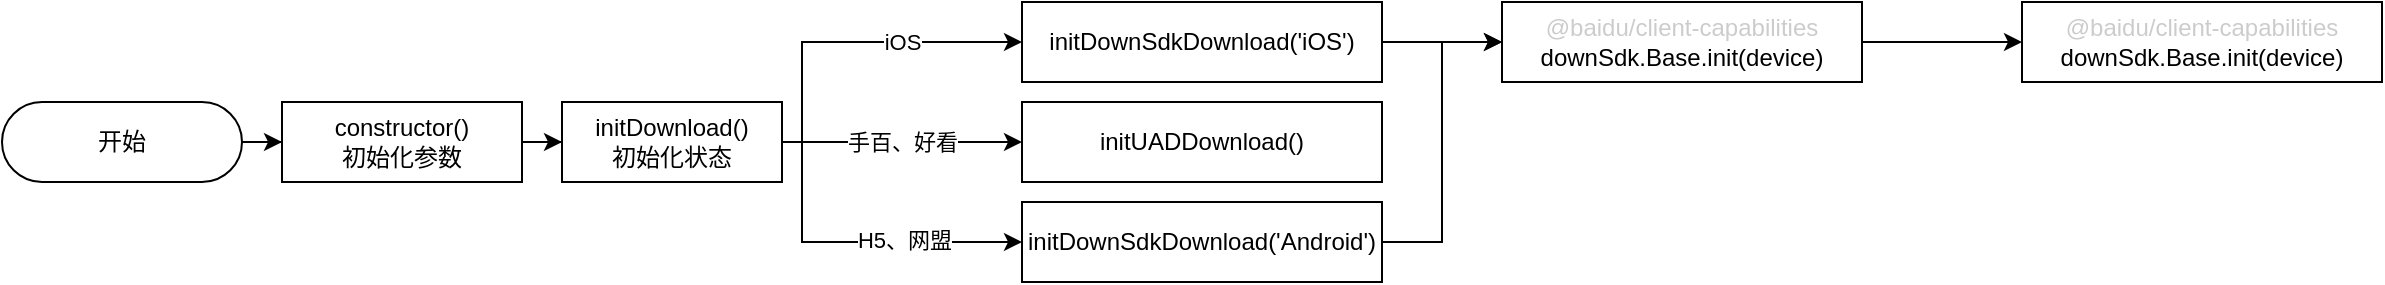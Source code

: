 <mxfile version="14.5.1" type="github">
  <diagram id="csZdatbT-MLVtHTUtJWY" name="第 1 页">
    <mxGraphModel dx="898" dy="623" grid="1" gridSize="10" guides="1" tooltips="1" connect="1" arrows="1" fold="1" page="1" pageScale="1" pageWidth="1169" pageHeight="827" math="0" shadow="0">
      <root>
        <mxCell id="0" />
        <mxCell id="1" parent="0" />
        <mxCell id="Eo1RPKwqrtq_0uB-Q4vs-5" value="" style="edgeStyle=orthogonalEdgeStyle;rounded=0;orthogonalLoop=1;jettySize=auto;html=1;" edge="1" parent="1" source="Eo1RPKwqrtq_0uB-Q4vs-3" target="Eo1RPKwqrtq_0uB-Q4vs-4">
          <mxGeometry relative="1" as="geometry" />
        </mxCell>
        <mxCell id="Eo1RPKwqrtq_0uB-Q4vs-3" value="开始" style="rounded=1;whiteSpace=wrap;html=1;arcSize=50;" vertex="1" parent="1">
          <mxGeometry x="20" y="270" width="120" height="40" as="geometry" />
        </mxCell>
        <mxCell id="Eo1RPKwqrtq_0uB-Q4vs-7" value="" style="edgeStyle=orthogonalEdgeStyle;rounded=0;orthogonalLoop=1;jettySize=auto;html=1;" edge="1" parent="1" source="Eo1RPKwqrtq_0uB-Q4vs-4" target="Eo1RPKwqrtq_0uB-Q4vs-6">
          <mxGeometry relative="1" as="geometry" />
        </mxCell>
        <mxCell id="Eo1RPKwqrtq_0uB-Q4vs-4" value="constructor()&lt;br&gt;初始化参数" style="rounded=1;whiteSpace=wrap;html=1;arcSize=0;" vertex="1" parent="1">
          <mxGeometry x="160" y="270" width="120" height="40" as="geometry" />
        </mxCell>
        <mxCell id="Eo1RPKwqrtq_0uB-Q4vs-10" value="" style="edgeStyle=orthogonalEdgeStyle;rounded=0;orthogonalLoop=1;jettySize=auto;html=1;" edge="1" parent="1" source="Eo1RPKwqrtq_0uB-Q4vs-6" target="Eo1RPKwqrtq_0uB-Q4vs-8">
          <mxGeometry relative="1" as="geometry">
            <Array as="points">
              <mxPoint x="420" y="290" />
              <mxPoint x="420" y="240" />
            </Array>
          </mxGeometry>
        </mxCell>
        <mxCell id="Eo1RPKwqrtq_0uB-Q4vs-11" value="iOS" style="edgeLabel;html=1;align=center;verticalAlign=middle;resizable=0;points=[];" vertex="1" connectable="0" parent="Eo1RPKwqrtq_0uB-Q4vs-10">
          <mxGeometry y="1" relative="1" as="geometry">
            <mxPoint x="25" y="1" as="offset" />
          </mxGeometry>
        </mxCell>
        <mxCell id="Eo1RPKwqrtq_0uB-Q4vs-22" value="" style="edgeStyle=orthogonalEdgeStyle;rounded=0;orthogonalLoop=1;jettySize=auto;html=1;" edge="1" parent="1" source="Eo1RPKwqrtq_0uB-Q4vs-6" target="Eo1RPKwqrtq_0uB-Q4vs-21">
          <mxGeometry relative="1" as="geometry" />
        </mxCell>
        <mxCell id="Eo1RPKwqrtq_0uB-Q4vs-26" value="手百、好看" style="edgeLabel;html=1;align=center;verticalAlign=middle;resizable=0;points=[];" vertex="1" connectable="0" parent="Eo1RPKwqrtq_0uB-Q4vs-22">
          <mxGeometry x="-0.2" y="-4" relative="1" as="geometry">
            <mxPoint x="12" y="-4" as="offset" />
          </mxGeometry>
        </mxCell>
        <mxCell id="Eo1RPKwqrtq_0uB-Q4vs-28" style="edgeStyle=orthogonalEdgeStyle;rounded=0;orthogonalLoop=1;jettySize=auto;html=1;entryX=0;entryY=0.5;entryDx=0;entryDy=0;" edge="1" parent="1" source="Eo1RPKwqrtq_0uB-Q4vs-6" target="Eo1RPKwqrtq_0uB-Q4vs-27">
          <mxGeometry relative="1" as="geometry">
            <Array as="points">
              <mxPoint x="420" y="290" />
              <mxPoint x="420" y="340" />
            </Array>
          </mxGeometry>
        </mxCell>
        <mxCell id="Eo1RPKwqrtq_0uB-Q4vs-29" value="H5、网盟" style="edgeLabel;html=1;align=center;verticalAlign=middle;resizable=0;points=[];" vertex="1" connectable="0" parent="Eo1RPKwqrtq_0uB-Q4vs-28">
          <mxGeometry x="0.306" y="1" relative="1" as="geometry">
            <mxPoint as="offset" />
          </mxGeometry>
        </mxCell>
        <mxCell id="Eo1RPKwqrtq_0uB-Q4vs-6" value="initDownload()&lt;br&gt;初始化状态" style="rounded=1;whiteSpace=wrap;html=1;arcSize=0;" vertex="1" parent="1">
          <mxGeometry x="300" y="270" width="110" height="40" as="geometry" />
        </mxCell>
        <mxCell id="Eo1RPKwqrtq_0uB-Q4vs-31" value="" style="edgeStyle=orthogonalEdgeStyle;rounded=0;orthogonalLoop=1;jettySize=auto;html=1;" edge="1" parent="1" source="Eo1RPKwqrtq_0uB-Q4vs-8" target="Eo1RPKwqrtq_0uB-Q4vs-30">
          <mxGeometry relative="1" as="geometry" />
        </mxCell>
        <mxCell id="Eo1RPKwqrtq_0uB-Q4vs-8" value="initDownSdkDownload(&#39;iOS&#39;)" style="whiteSpace=wrap;html=1;rounded=1;arcSize=0;" vertex="1" parent="1">
          <mxGeometry x="530" y="220" width="180" height="40" as="geometry" />
        </mxCell>
        <mxCell id="Eo1RPKwqrtq_0uB-Q4vs-21" value="initUADDownload()" style="rounded=1;whiteSpace=wrap;html=1;arcSize=0;" vertex="1" parent="1">
          <mxGeometry x="530" y="270" width="180" height="40" as="geometry" />
        </mxCell>
        <mxCell id="Eo1RPKwqrtq_0uB-Q4vs-32" style="edgeStyle=orthogonalEdgeStyle;rounded=0;orthogonalLoop=1;jettySize=auto;html=1;entryX=0;entryY=0.5;entryDx=0;entryDy=0;" edge="1" parent="1" source="Eo1RPKwqrtq_0uB-Q4vs-27" target="Eo1RPKwqrtq_0uB-Q4vs-30">
          <mxGeometry relative="1" as="geometry" />
        </mxCell>
        <mxCell id="Eo1RPKwqrtq_0uB-Q4vs-27" value="initDownSdkDownload(&#39;Android&#39;)" style="rounded=1;whiteSpace=wrap;html=1;arcSize=0;" vertex="1" parent="1">
          <mxGeometry x="530" y="320" width="180" height="40" as="geometry" />
        </mxCell>
        <mxCell id="Eo1RPKwqrtq_0uB-Q4vs-34" value="" style="edgeStyle=orthogonalEdgeStyle;rounded=0;orthogonalLoop=1;jettySize=auto;html=1;" edge="1" parent="1" source="Eo1RPKwqrtq_0uB-Q4vs-30" target="Eo1RPKwqrtq_0uB-Q4vs-33">
          <mxGeometry relative="1" as="geometry" />
        </mxCell>
        <mxCell id="Eo1RPKwqrtq_0uB-Q4vs-30" value="&lt;font color=&quot;#cccccc&quot;&gt;@baidu/client-capabilities&lt;br&gt;&lt;/font&gt;downSdk.Base.init(device)" style="whiteSpace=wrap;html=1;rounded=1;arcSize=0;" vertex="1" parent="1">
          <mxGeometry x="770" y="220" width="180" height="40" as="geometry" />
        </mxCell>
        <mxCell id="Eo1RPKwqrtq_0uB-Q4vs-33" value="&lt;font color=&quot;#cccccc&quot;&gt;@baidu/client-capabilities&lt;br&gt;&lt;/font&gt;downSdk.Base.init(device)" style="whiteSpace=wrap;html=1;rounded=1;arcSize=0;" vertex="1" parent="1">
          <mxGeometry x="1030" y="220" width="180" height="40" as="geometry" />
        </mxCell>
      </root>
    </mxGraphModel>
  </diagram>
</mxfile>
